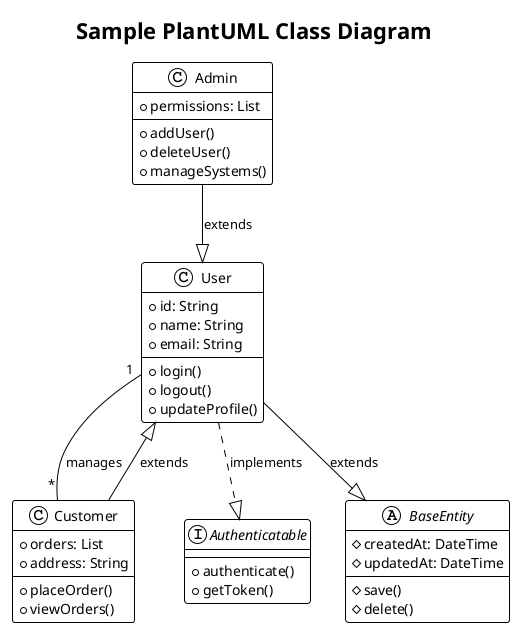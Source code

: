 @startuml
!theme plain
title Sample PlantUML Class Diagram

class User {
  +id: String
  +name: String
  +email: String
  --
  +login()
  +logout()
  +updateProfile()
}

class Admin {
  +permissions: List
  --
  +addUser()
  +deleteUser()
  +manageSystems()
}

class Customer {
  +orders: List
  +address: String
  --
  +placeOrder()
  +viewOrders()
}

interface Authenticatable {
  +authenticate()
  +getToken()
}

abstract class BaseEntity {
  #createdAt: DateTime
  #updatedAt: DateTime
  --
  #save()
  #delete()
}

User --|> BaseEntity : extends
Admin --|> User : extends
Customer --|> User : extends
User ..|> Authenticatable : implements
User "1" -- "*" Customer : manages

@enduml
